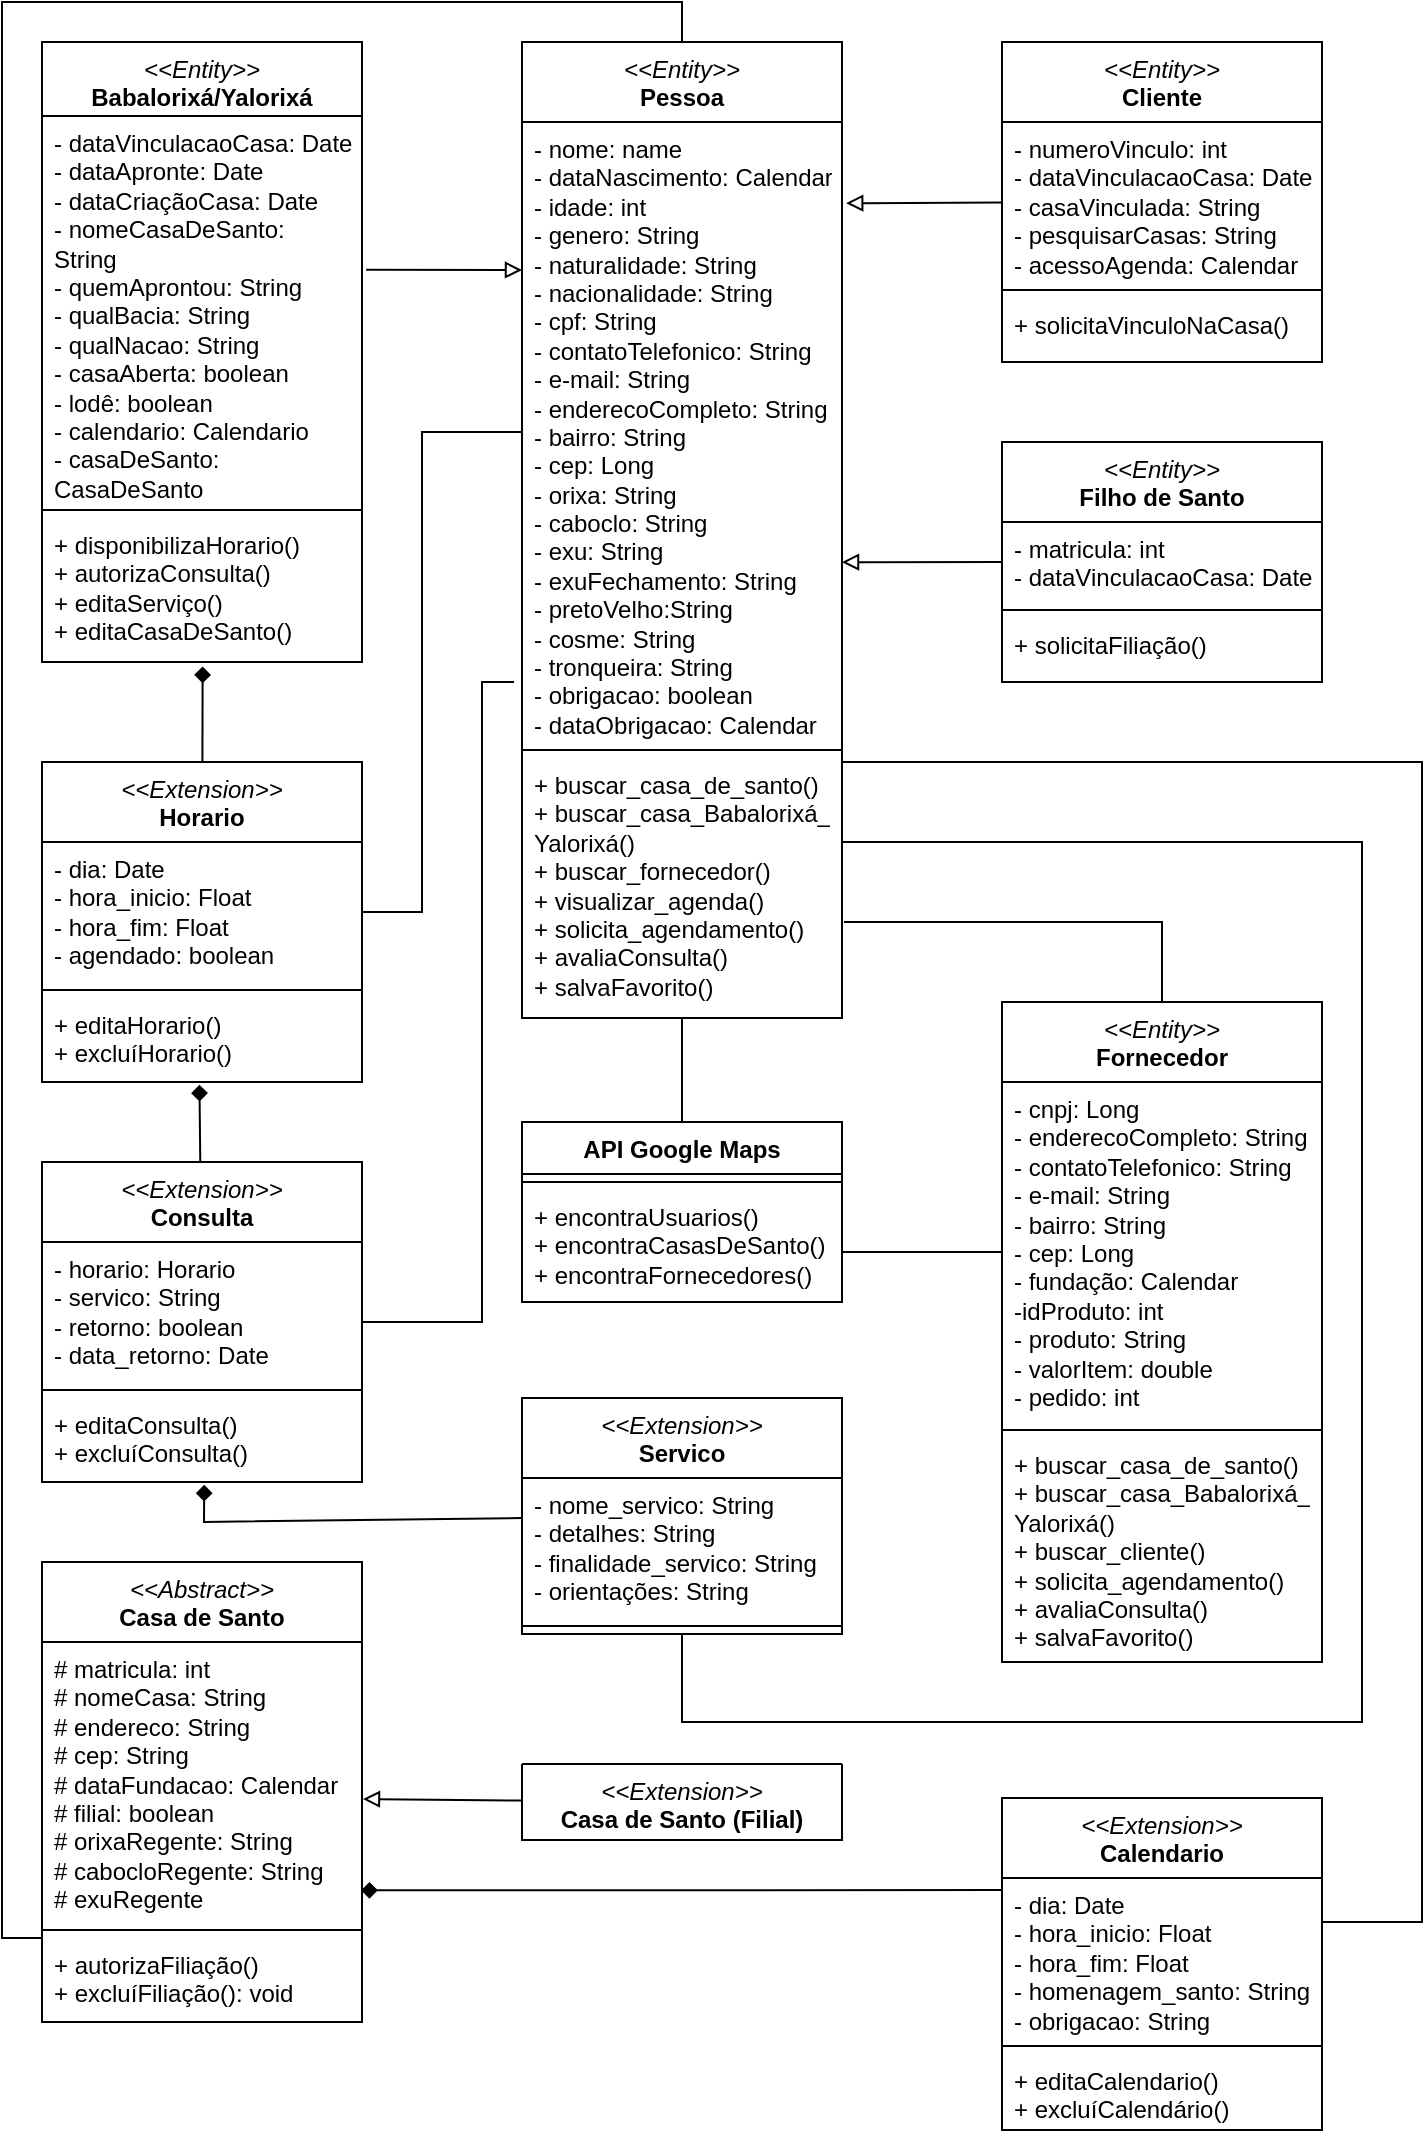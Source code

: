 <mxfile version="21.3.3" type="github">
  <diagram name="Página-1" id="P23FGd_YMV2X_4102htD">
    <mxGraphModel dx="1050" dy="581" grid="1" gridSize="10" guides="1" tooltips="1" connect="1" arrows="1" fold="1" page="1" pageScale="1" pageWidth="827" pageHeight="1169" math="0" shadow="0">
      <root>
        <mxCell id="0" />
        <mxCell id="1" parent="0" />
        <mxCell id="ky6dw8sqU-muRS27l1S1-1" value="&lt;i style=&quot;border-color: var(--border-color); font-weight: 400;&quot;&gt;&amp;lt;&amp;lt;Entity&amp;gt;&amp;gt;&lt;/i&gt;&lt;br&gt;Pessoa" style="swimlane;fontStyle=1;align=center;verticalAlign=top;childLayout=stackLayout;horizontal=1;startSize=40;horizontalStack=0;resizeParent=1;resizeParentMax=0;resizeLast=0;collapsible=1;marginBottom=0;whiteSpace=wrap;html=1;" parent="1" vertex="1">
          <mxGeometry x="320" y="80" width="160" height="488" as="geometry">
            <mxRectangle x="320" y="40" width="80" height="30" as="alternateBounds" />
          </mxGeometry>
        </mxCell>
        <mxCell id="ky6dw8sqU-muRS27l1S1-2" value="- nome: name&lt;br&gt;- dataNascimento: Calendar&lt;br&gt;- idade: int&lt;br&gt;- genero: String&lt;br&gt;- naturalidade: String&lt;br&gt;- nacionalidade: String&lt;br&gt;- cpf: String&lt;br&gt;- contatoTelefonico: String&lt;br&gt;- e-mail: String&lt;br&gt;- enderecoCompleto: String&lt;br&gt;- bairro: String&lt;br&gt;- cep: Long&lt;br&gt;- orixa: String&lt;br style=&quot;border-color: var(--border-color);&quot;&gt;- caboclo: String&lt;br style=&quot;border-color: var(--border-color);&quot;&gt;- exu: String&lt;br&gt;- exuFechamento: String&lt;br&gt;- pretoVelho:String&lt;br&gt;- cosme: String&lt;br&gt;- tronqueira: String&lt;br&gt;- obrigacao: boolean&lt;br&gt;- dataObrigacao: Calendar" style="text;strokeColor=none;fillColor=none;align=left;verticalAlign=top;spacingLeft=4;spacingRight=4;overflow=hidden;rotatable=0;points=[[0,0.5],[1,0.5]];portConstraint=eastwest;whiteSpace=wrap;html=1;" parent="ky6dw8sqU-muRS27l1S1-1" vertex="1">
          <mxGeometry y="40" width="160" height="310" as="geometry" />
        </mxCell>
        <mxCell id="ky6dw8sqU-muRS27l1S1-3" value="" style="line;strokeWidth=1;fillColor=none;align=left;verticalAlign=middle;spacingTop=-1;spacingLeft=3;spacingRight=3;rotatable=0;labelPosition=right;points=[];portConstraint=eastwest;strokeColor=inherit;" parent="ky6dw8sqU-muRS27l1S1-1" vertex="1">
          <mxGeometry y="350" width="160" height="8" as="geometry" />
        </mxCell>
        <mxCell id="ky6dw8sqU-muRS27l1S1-4" value="+ buscar_casa_de_santo()&lt;br&gt;+ buscar_casa_Babalorixá_&lt;br&gt;Yalorixá()&lt;br&gt;+ buscar_fornecedor()&lt;br&gt;+ visualizar_agenda()&lt;br&gt;+ solicita_agendamento()&lt;br&gt;+ avaliaConsulta()&lt;br&gt;+ salvaFavorito()" style="text;strokeColor=none;fillColor=none;align=left;verticalAlign=top;spacingLeft=4;spacingRight=4;overflow=hidden;rotatable=0;points=[[0,0.5],[1,0.5]];portConstraint=eastwest;whiteSpace=wrap;html=1;" parent="ky6dw8sqU-muRS27l1S1-1" vertex="1">
          <mxGeometry y="358" width="160" height="130" as="geometry" />
        </mxCell>
        <mxCell id="ky6dw8sqU-muRS27l1S1-80" style="rounded=0;orthogonalLoop=1;jettySize=auto;html=1;endArrow=block;endFill=0;entryX=1;entryY=0.71;entryDx=0;entryDy=0;entryPerimeter=0;" parent="1" source="ky6dw8sqU-muRS27l1S1-5" target="ky6dw8sqU-muRS27l1S1-2" edge="1">
          <mxGeometry relative="1" as="geometry">
            <mxPoint x="490" y="380" as="targetPoint" />
          </mxGeometry>
        </mxCell>
        <mxCell id="ky6dw8sqU-muRS27l1S1-5" value="&lt;i style=&quot;border-color: var(--border-color); font-weight: 400;&quot;&gt;&amp;lt;&amp;lt;Entity&amp;gt;&amp;gt;&lt;/i&gt;&lt;br&gt;Filho de Santo" style="swimlane;fontStyle=1;align=center;verticalAlign=top;childLayout=stackLayout;horizontal=1;startSize=40;horizontalStack=0;resizeParent=1;resizeParentMax=0;resizeLast=0;collapsible=1;marginBottom=0;whiteSpace=wrap;html=1;" parent="1" vertex="1">
          <mxGeometry x="560" y="280" width="160" height="120" as="geometry">
            <mxRectangle x="320" y="40" width="80" height="30" as="alternateBounds" />
          </mxGeometry>
        </mxCell>
        <mxCell id="ky6dw8sqU-muRS27l1S1-6" value="- matricula: int&lt;br&gt;- dataVinculacaoCasa: Date" style="text;strokeColor=none;fillColor=none;align=left;verticalAlign=top;spacingLeft=4;spacingRight=4;overflow=hidden;rotatable=0;points=[[0,0.5],[1,0.5]];portConstraint=eastwest;whiteSpace=wrap;html=1;" parent="ky6dw8sqU-muRS27l1S1-5" vertex="1">
          <mxGeometry y="40" width="160" height="40" as="geometry" />
        </mxCell>
        <mxCell id="ky6dw8sqU-muRS27l1S1-7" value="" style="line;strokeWidth=1;fillColor=none;align=left;verticalAlign=middle;spacingTop=-1;spacingLeft=3;spacingRight=3;rotatable=0;labelPosition=right;points=[];portConstraint=eastwest;strokeColor=inherit;" parent="ky6dw8sqU-muRS27l1S1-5" vertex="1">
          <mxGeometry y="80" width="160" height="8" as="geometry" />
        </mxCell>
        <mxCell id="ky6dw8sqU-muRS27l1S1-8" value="+ solicitaFiliação()" style="text;strokeColor=none;fillColor=none;align=left;verticalAlign=top;spacingLeft=4;spacingRight=4;overflow=hidden;rotatable=0;points=[[0,0.5],[1,0.5]];portConstraint=eastwest;whiteSpace=wrap;html=1;" parent="ky6dw8sqU-muRS27l1S1-5" vertex="1">
          <mxGeometry y="88" width="160" height="32" as="geometry" />
        </mxCell>
        <mxCell id="ky6dw8sqU-muRS27l1S1-9" value="&lt;i style=&quot;border-color: var(--border-color); font-weight: 400;&quot;&gt;&amp;lt;&amp;lt;Entity&amp;gt;&amp;gt;&lt;/i&gt;&lt;br&gt;Cliente" style="swimlane;fontStyle=1;align=center;verticalAlign=top;childLayout=stackLayout;horizontal=1;startSize=40;horizontalStack=0;resizeParent=1;resizeParentMax=0;resizeLast=0;collapsible=1;marginBottom=0;whiteSpace=wrap;html=1;" parent="1" vertex="1">
          <mxGeometry x="560" y="80" width="160" height="160" as="geometry" />
        </mxCell>
        <mxCell id="ky6dw8sqU-muRS27l1S1-10" value="- numeroVinculo: int&lt;br&gt;- dataVinculacaoCasa: Date&lt;br&gt;- casaVinculada: String&lt;br&gt;- pesquisarCasas: String&lt;br&gt;- acessoAgenda: Calendar" style="text;strokeColor=none;fillColor=none;align=left;verticalAlign=top;spacingLeft=4;spacingRight=4;overflow=hidden;rotatable=0;points=[[0,0.5],[1,0.5]];portConstraint=eastwest;whiteSpace=wrap;html=1;" parent="ky6dw8sqU-muRS27l1S1-9" vertex="1">
          <mxGeometry y="40" width="160" height="80" as="geometry" />
        </mxCell>
        <mxCell id="ky6dw8sqU-muRS27l1S1-11" value="" style="line;strokeWidth=1;fillColor=none;align=left;verticalAlign=middle;spacingTop=-1;spacingLeft=3;spacingRight=3;rotatable=0;labelPosition=right;points=[];portConstraint=eastwest;strokeColor=inherit;" parent="ky6dw8sqU-muRS27l1S1-9" vertex="1">
          <mxGeometry y="120" width="160" height="8" as="geometry" />
        </mxCell>
        <mxCell id="ky6dw8sqU-muRS27l1S1-12" value="+ solicitaVinculoNaCasa()" style="text;strokeColor=none;fillColor=none;align=left;verticalAlign=top;spacingLeft=4;spacingRight=4;overflow=hidden;rotatable=0;points=[[0,0.5],[1,0.5]];portConstraint=eastwest;whiteSpace=wrap;html=1;" parent="ky6dw8sqU-muRS27l1S1-9" vertex="1">
          <mxGeometry y="128" width="160" height="32" as="geometry" />
        </mxCell>
        <mxCell id="ky6dw8sqU-muRS27l1S1-99" style="edgeStyle=orthogonalEdgeStyle;rounded=0;orthogonalLoop=1;jettySize=auto;html=1;exitX=0.5;exitY=0;exitDx=0;exitDy=0;endArrow=none;endFill=0;" parent="1" source="ky6dw8sqU-muRS27l1S1-13" edge="1">
          <mxGeometry relative="1" as="geometry">
            <Array as="points">
              <mxPoint x="640" y="520" />
              <mxPoint x="481" y="520" />
            </Array>
            <mxPoint x="481" y="520" as="targetPoint" />
          </mxGeometry>
        </mxCell>
        <mxCell id="ky6dw8sqU-muRS27l1S1-13" value="&lt;i style=&quot;border-color: var(--border-color); font-weight: 400;&quot;&gt;&amp;lt;&amp;lt;Entity&amp;gt;&amp;gt;&lt;/i&gt;&lt;br&gt;Fornecedor" style="swimlane;fontStyle=1;align=center;verticalAlign=top;childLayout=stackLayout;horizontal=1;startSize=40;horizontalStack=0;resizeParent=1;resizeParentMax=0;resizeLast=0;collapsible=1;marginBottom=0;whiteSpace=wrap;html=1;" parent="1" vertex="1">
          <mxGeometry x="560" y="560" width="160" height="330" as="geometry" />
        </mxCell>
        <mxCell id="ky6dw8sqU-muRS27l1S1-14" value="- cnpj: Long&lt;br&gt;- enderecoCompleto: String&lt;br&gt;- contatoTelefonico: String&lt;br&gt;- e-mail: String&lt;br&gt;- bairro: String&lt;br style=&quot;border-color: var(--border-color);&quot;&gt;- cep: Long&lt;br&gt;- fundação: Calendar&lt;br&gt;-idProduto: int&lt;br&gt;- produto: String&lt;br&gt;- valorItem: double&lt;br&gt;- pedido: int" style="text;strokeColor=none;fillColor=none;align=left;verticalAlign=top;spacingLeft=4;spacingRight=4;overflow=hidden;rotatable=0;points=[[0,0.5],[1,0.5]];portConstraint=eastwest;whiteSpace=wrap;html=1;" parent="ky6dw8sqU-muRS27l1S1-13" vertex="1">
          <mxGeometry y="40" width="160" height="170" as="geometry" />
        </mxCell>
        <mxCell id="ky6dw8sqU-muRS27l1S1-15" value="" style="line;strokeWidth=1;fillColor=none;align=left;verticalAlign=middle;spacingTop=-1;spacingLeft=3;spacingRight=3;rotatable=0;labelPosition=right;points=[];portConstraint=eastwest;strokeColor=inherit;" parent="ky6dw8sqU-muRS27l1S1-13" vertex="1">
          <mxGeometry y="210" width="160" height="8" as="geometry" />
        </mxCell>
        <mxCell id="ky6dw8sqU-muRS27l1S1-16" value="+ buscar_casa_de_santo()&lt;br&gt;+ buscar_casa_Babalorixá_&lt;br&gt;Yalorixá()&lt;br&gt;+ buscar_cliente()&lt;br&gt;+ solicita_agendamento()&lt;br&gt;+ avaliaConsulta()&lt;br&gt;+ salvaFavorito()" style="text;strokeColor=none;fillColor=none;align=left;verticalAlign=top;spacingLeft=4;spacingRight=4;overflow=hidden;rotatable=0;points=[[0,0.5],[1,0.5]];portConstraint=eastwest;whiteSpace=wrap;html=1;" parent="ky6dw8sqU-muRS27l1S1-13" vertex="1">
          <mxGeometry y="218" width="160" height="112" as="geometry" />
        </mxCell>
        <mxCell id="ky6dw8sqU-muRS27l1S1-78" style="rounded=0;orthogonalLoop=1;jettySize=auto;html=1;endArrow=block;endFill=0;exitX=1.013;exitY=0.398;exitDx=0;exitDy=0;exitPerimeter=0;" parent="1" source="ky6dw8sqU-muRS27l1S1-18" edge="1">
          <mxGeometry relative="1" as="geometry">
            <mxPoint x="320" y="194" as="targetPoint" />
          </mxGeometry>
        </mxCell>
        <mxCell id="ky6dw8sqU-muRS27l1S1-17" value="&lt;i style=&quot;font-weight: normal;&quot;&gt;&amp;lt;&amp;lt;Entity&amp;gt;&amp;gt;&lt;br&gt;&lt;/i&gt;Babalorixá/Yalorixá" style="swimlane;fontStyle=1;align=center;verticalAlign=top;childLayout=stackLayout;horizontal=1;startSize=37;horizontalStack=0;resizeParent=1;resizeParentMax=0;resizeLast=0;collapsible=1;marginBottom=0;whiteSpace=wrap;html=1;" parent="1" vertex="1">
          <mxGeometry x="80" y="80" width="160" height="310" as="geometry" />
        </mxCell>
        <mxCell id="ky6dw8sqU-muRS27l1S1-18" value="- dataVinculacaoCasa: Date&lt;br style=&quot;border-color: var(--border-color);&quot;&gt;- dataApronte: Date&lt;br&gt;- dataCriaçãoCasa: Date&lt;br&gt;- nomeCasaDeSanto: String&lt;br&gt;- quemAprontou: String&lt;br&gt;- qualBacia: String&lt;br&gt;- qualNacao: String&lt;br&gt;- casaAberta: boolean&lt;br&gt;- lodê: boolean&lt;br&gt;- calendario: Calendario&lt;br&gt;- casaDeSanto: CasaDeSanto" style="text;strokeColor=none;fillColor=none;align=left;verticalAlign=top;spacingLeft=4;spacingRight=4;overflow=hidden;rotatable=0;points=[[0,0.5],[1,0.5]];portConstraint=eastwest;whiteSpace=wrap;html=1;" parent="ky6dw8sqU-muRS27l1S1-17" vertex="1">
          <mxGeometry y="37" width="160" height="193" as="geometry" />
        </mxCell>
        <mxCell id="ky6dw8sqU-muRS27l1S1-19" value="" style="line;strokeWidth=1;fillColor=none;align=left;verticalAlign=middle;spacingTop=-1;spacingLeft=3;spacingRight=3;rotatable=0;labelPosition=right;points=[];portConstraint=eastwest;strokeColor=inherit;" parent="ky6dw8sqU-muRS27l1S1-17" vertex="1">
          <mxGeometry y="230" width="160" height="8" as="geometry" />
        </mxCell>
        <mxCell id="ky6dw8sqU-muRS27l1S1-20" value="+ disponibilizaHorario()&lt;br&gt;+ autorizaConsulta()&lt;br&gt;+ editaServiço()&lt;br&gt;+ editaCasaDeSanto()" style="text;strokeColor=none;fillColor=none;align=left;verticalAlign=top;spacingLeft=4;spacingRight=4;overflow=hidden;rotatable=0;points=[[0,0.5],[1,0.5]];portConstraint=eastwest;whiteSpace=wrap;html=1;" parent="ky6dw8sqU-muRS27l1S1-17" vertex="1">
          <mxGeometry y="238" width="160" height="72" as="geometry" />
        </mxCell>
        <mxCell id="ky6dw8sqU-muRS27l1S1-21" value="&lt;span style=&quot;font-weight: normal;&quot;&gt;&lt;i&gt;&amp;lt;&amp;lt;Abstract&amp;gt;&amp;gt;&lt;/i&gt;&lt;/span&gt;&lt;br&gt;Casa de Santo" style="swimlane;fontStyle=1;align=center;verticalAlign=top;childLayout=stackLayout;horizontal=1;startSize=40;horizontalStack=0;resizeParent=1;resizeParentMax=0;resizeLast=0;collapsible=1;marginBottom=0;whiteSpace=wrap;html=1;" parent="1" vertex="1">
          <mxGeometry x="80" y="840" width="160" height="230" as="geometry" />
        </mxCell>
        <mxCell id="ky6dw8sqU-muRS27l1S1-22" value="# matricula: int&lt;br&gt;# nomeCasa: String&lt;br&gt;# endereco: String&lt;br&gt;# cep: String&lt;br&gt;# dataFundacao: Calendar&lt;br&gt;# filial: boolean&lt;br&gt;# orixaRegente: String&lt;br&gt;# cabocloRegente: String&lt;br&gt;# exuRegente" style="text;strokeColor=none;fillColor=none;align=left;verticalAlign=top;spacingLeft=4;spacingRight=4;overflow=hidden;rotatable=0;points=[[0,0.5],[1,0.5]];portConstraint=eastwest;whiteSpace=wrap;html=1;" parent="ky6dw8sqU-muRS27l1S1-21" vertex="1">
          <mxGeometry y="40" width="160" height="140" as="geometry" />
        </mxCell>
        <mxCell id="ky6dw8sqU-muRS27l1S1-23" value="" style="line;strokeWidth=1;fillColor=none;align=left;verticalAlign=middle;spacingTop=-1;spacingLeft=3;spacingRight=3;rotatable=0;labelPosition=right;points=[];portConstraint=eastwest;strokeColor=inherit;" parent="ky6dw8sqU-muRS27l1S1-21" vertex="1">
          <mxGeometry y="180" width="160" height="8" as="geometry" />
        </mxCell>
        <mxCell id="ky6dw8sqU-muRS27l1S1-24" value="+ autorizaFiliação()&lt;br&gt;+ excluíFiliação(): void" style="text;strokeColor=none;fillColor=none;align=left;verticalAlign=top;spacingLeft=4;spacingRight=4;overflow=hidden;rotatable=0;points=[[0,0.5],[1,0.5]];portConstraint=eastwest;whiteSpace=wrap;html=1;" parent="ky6dw8sqU-muRS27l1S1-21" vertex="1">
          <mxGeometry y="188" width="160" height="42" as="geometry" />
        </mxCell>
        <mxCell id="ky6dw8sqU-muRS27l1S1-83" style="rounded=0;orthogonalLoop=1;jettySize=auto;html=1;endArrow=block;endFill=0;entryX=1.003;entryY=0.561;entryDx=0;entryDy=0;entryPerimeter=0;" parent="1" source="ky6dw8sqU-muRS27l1S1-25" target="ky6dw8sqU-muRS27l1S1-22" edge="1">
          <mxGeometry relative="1" as="geometry">
            <mxPoint x="240" y="1091" as="targetPoint" />
          </mxGeometry>
        </mxCell>
        <mxCell id="ky6dw8sqU-muRS27l1S1-25" value="&lt;span style=&quot;font-weight: normal;&quot;&gt;&lt;i&gt;&amp;lt;&amp;lt;Extension&amp;gt;&amp;gt;&lt;/i&gt;&lt;/span&gt;&lt;br&gt;Casa de Santo (Filial)" style="swimlane;fontStyle=1;align=center;verticalAlign=top;childLayout=stackLayout;horizontal=1;startSize=0;horizontalStack=0;resizeParent=1;resizeParentMax=0;resizeLast=0;collapsible=1;marginBottom=0;whiteSpace=wrap;html=1;" parent="1" vertex="1" collapsed="1">
          <mxGeometry x="320" y="941" width="160" height="38" as="geometry">
            <mxRectangle x="80" y="360" width="160" height="86" as="alternateBounds" />
          </mxGeometry>
        </mxCell>
        <mxCell id="ky6dw8sqU-muRS27l1S1-26" value="+ field: type" style="text;strokeColor=none;fillColor=none;align=left;verticalAlign=top;spacingLeft=4;spacingRight=4;overflow=hidden;rotatable=0;points=[[0,0.5],[1,0.5]];portConstraint=eastwest;whiteSpace=wrap;html=1;" parent="ky6dw8sqU-muRS27l1S1-25" vertex="1">
          <mxGeometry y="26" width="160" height="26" as="geometry" />
        </mxCell>
        <mxCell id="ky6dw8sqU-muRS27l1S1-27" value="" style="line;strokeWidth=1;fillColor=none;align=left;verticalAlign=middle;spacingTop=-1;spacingLeft=3;spacingRight=3;rotatable=0;labelPosition=right;points=[];portConstraint=eastwest;strokeColor=inherit;" parent="ky6dw8sqU-muRS27l1S1-25" vertex="1">
          <mxGeometry y="52" width="160" height="8" as="geometry" />
        </mxCell>
        <mxCell id="ky6dw8sqU-muRS27l1S1-28" value="+ method(type): type" style="text;strokeColor=none;fillColor=none;align=left;verticalAlign=top;spacingLeft=4;spacingRight=4;overflow=hidden;rotatable=0;points=[[0,0.5],[1,0.5]];portConstraint=eastwest;whiteSpace=wrap;html=1;" parent="ky6dw8sqU-muRS27l1S1-25" vertex="1">
          <mxGeometry y="60" width="160" height="26" as="geometry" />
        </mxCell>
        <mxCell id="ky6dw8sqU-muRS27l1S1-81" style="edgeStyle=orthogonalEdgeStyle;rounded=0;orthogonalLoop=1;jettySize=auto;html=1;entryX=0.5;entryY=1;entryDx=0;entryDy=0;endArrow=none;endFill=0;exitX=0.5;exitY=0;exitDx=0;exitDy=0;" parent="1" source="ky6dw8sqU-muRS27l1S1-103" target="ky6dw8sqU-muRS27l1S1-1" edge="1">
          <mxGeometry relative="1" as="geometry">
            <mxPoint x="400" y="640" as="sourcePoint" />
          </mxGeometry>
        </mxCell>
        <mxCell id="ky6dw8sqU-muRS27l1S1-87" style="rounded=0;orthogonalLoop=1;jettySize=auto;html=1;endArrow=diamond;endFill=1;entryX=0.502;entryY=1.031;entryDx=0;entryDy=0;entryPerimeter=0;" parent="1" source="ky6dw8sqU-muRS27l1S1-62" target="ky6dw8sqU-muRS27l1S1-20" edge="1">
          <mxGeometry relative="1" as="geometry">
            <mxPoint x="160" y="330" as="targetPoint" />
          </mxGeometry>
        </mxCell>
        <mxCell id="ky6dw8sqU-muRS27l1S1-62" value="&lt;i style=&quot;font-weight: 400;&quot;&gt;&amp;lt;&amp;lt;Extension&amp;gt;&amp;gt;&lt;/i&gt;&lt;br&gt;Horario" style="swimlane;fontStyle=1;align=center;verticalAlign=top;childLayout=stackLayout;horizontal=1;startSize=40;horizontalStack=0;resizeParent=1;resizeParentMax=0;resizeLast=0;collapsible=1;marginBottom=0;whiteSpace=wrap;html=1;" parent="1" vertex="1">
          <mxGeometry x="80" y="440" width="160" height="160" as="geometry" />
        </mxCell>
        <mxCell id="ky6dw8sqU-muRS27l1S1-63" value="- dia: Date&lt;br&gt;-&amp;nbsp;hora_inicio: Float&lt;br&gt;-&amp;nbsp;hora_fim: Float&lt;br&gt;-&amp;nbsp;agendado: boolean" style="text;strokeColor=none;fillColor=none;align=left;verticalAlign=top;spacingLeft=4;spacingRight=4;overflow=hidden;rotatable=0;points=[[0,0.5],[1,0.5]];portConstraint=eastwest;whiteSpace=wrap;html=1;" parent="ky6dw8sqU-muRS27l1S1-62" vertex="1">
          <mxGeometry y="40" width="160" height="70" as="geometry" />
        </mxCell>
        <mxCell id="ky6dw8sqU-muRS27l1S1-64" value="" style="line;strokeWidth=1;fillColor=none;align=left;verticalAlign=middle;spacingTop=-1;spacingLeft=3;spacingRight=3;rotatable=0;labelPosition=right;points=[];portConstraint=eastwest;strokeColor=inherit;" parent="ky6dw8sqU-muRS27l1S1-62" vertex="1">
          <mxGeometry y="110" width="160" height="8" as="geometry" />
        </mxCell>
        <mxCell id="ky6dw8sqU-muRS27l1S1-65" value="+ editaHorario()&lt;br&gt;+ excluíHorario()" style="text;strokeColor=none;fillColor=none;align=left;verticalAlign=top;spacingLeft=4;spacingRight=4;overflow=hidden;rotatable=0;points=[[0,0.5],[1,0.5]];portConstraint=eastwest;whiteSpace=wrap;html=1;" parent="ky6dw8sqU-muRS27l1S1-62" vertex="1">
          <mxGeometry y="118" width="160" height="42" as="geometry" />
        </mxCell>
        <mxCell id="ky6dw8sqU-muRS27l1S1-85" style="rounded=0;orthogonalLoop=1;jettySize=auto;html=1;entryX=0.492;entryY=1.033;entryDx=0;entryDy=0;entryPerimeter=0;endArrow=diamond;endFill=1;" parent="1" source="ky6dw8sqU-muRS27l1S1-66" target="ky6dw8sqU-muRS27l1S1-65" edge="1">
          <mxGeometry relative="1" as="geometry" />
        </mxCell>
        <mxCell id="ky6dw8sqU-muRS27l1S1-66" value="&lt;i style=&quot;font-weight: 400;&quot;&gt;&amp;lt;&amp;lt;Extension&amp;gt;&amp;gt;&lt;/i&gt;&lt;br&gt;Consulta" style="swimlane;fontStyle=1;align=center;verticalAlign=top;childLayout=stackLayout;horizontal=1;startSize=40;horizontalStack=0;resizeParent=1;resizeParentMax=0;resizeLast=0;collapsible=1;marginBottom=0;whiteSpace=wrap;html=1;" parent="1" vertex="1">
          <mxGeometry x="80" y="640" width="160" height="160" as="geometry" />
        </mxCell>
        <mxCell id="ky6dw8sqU-muRS27l1S1-67" value="- horario: Horario&lt;br&gt;- servico: String&lt;br&gt;- retorno: boolean&lt;br&gt;- data_retorno: Date" style="text;strokeColor=none;fillColor=none;align=left;verticalAlign=top;spacingLeft=4;spacingRight=4;overflow=hidden;rotatable=0;points=[[0,0.5],[1,0.5]];portConstraint=eastwest;whiteSpace=wrap;html=1;" parent="ky6dw8sqU-muRS27l1S1-66" vertex="1">
          <mxGeometry y="40" width="160" height="70" as="geometry" />
        </mxCell>
        <mxCell id="ky6dw8sqU-muRS27l1S1-68" value="" style="line;strokeWidth=1;fillColor=none;align=left;verticalAlign=middle;spacingTop=-1;spacingLeft=3;spacingRight=3;rotatable=0;labelPosition=right;points=[];portConstraint=eastwest;strokeColor=inherit;" parent="ky6dw8sqU-muRS27l1S1-66" vertex="1">
          <mxGeometry y="110" width="160" height="8" as="geometry" />
        </mxCell>
        <mxCell id="ky6dw8sqU-muRS27l1S1-69" value="+ editaConsulta()&lt;br&gt;+ excluíConsulta()" style="text;strokeColor=none;fillColor=none;align=left;verticalAlign=top;spacingLeft=4;spacingRight=4;overflow=hidden;rotatable=0;points=[[0,0.5],[1,0.5]];portConstraint=eastwest;whiteSpace=wrap;html=1;" parent="ky6dw8sqU-muRS27l1S1-66" vertex="1">
          <mxGeometry y="118" width="160" height="42" as="geometry" />
        </mxCell>
        <mxCell id="ky6dw8sqU-muRS27l1S1-100" style="edgeStyle=orthogonalEdgeStyle;rounded=0;orthogonalLoop=1;jettySize=auto;html=1;endArrow=none;endFill=0;" parent="1" source="ky6dw8sqU-muRS27l1S1-70" edge="1">
          <mxGeometry relative="1" as="geometry">
            <Array as="points">
              <mxPoint x="770" y="1020" />
              <mxPoint x="770" y="440" />
            </Array>
            <mxPoint x="480" y="440" as="targetPoint" />
          </mxGeometry>
        </mxCell>
        <mxCell id="ky6dw8sqU-muRS27l1S1-70" value="&lt;i style=&quot;font-weight: 400;&quot;&gt;&amp;lt;&amp;lt;Extension&amp;gt;&amp;gt;&lt;/i&gt;&lt;br&gt;Calendario" style="swimlane;fontStyle=1;align=center;verticalAlign=top;childLayout=stackLayout;horizontal=1;startSize=40;horizontalStack=0;resizeParent=1;resizeParentMax=0;resizeLast=0;collapsible=1;marginBottom=0;whiteSpace=wrap;html=1;" parent="1" vertex="1">
          <mxGeometry x="560" y="958" width="160" height="166" as="geometry" />
        </mxCell>
        <mxCell id="ky6dw8sqU-muRS27l1S1-71" value="- dia: Date&lt;br&gt;-&amp;nbsp;hora_inicio: Float&lt;br&gt;-&amp;nbsp;hora_fim: Float&lt;br&gt;-&amp;nbsp;homenagem_santo: String&lt;br&gt;- obrigacao: String" style="text;strokeColor=none;fillColor=none;align=left;verticalAlign=top;spacingLeft=4;spacingRight=4;overflow=hidden;rotatable=0;points=[[0,0.5],[1,0.5]];portConstraint=eastwest;whiteSpace=wrap;html=1;" parent="ky6dw8sqU-muRS27l1S1-70" vertex="1">
          <mxGeometry y="40" width="160" height="80" as="geometry" />
        </mxCell>
        <mxCell id="ky6dw8sqU-muRS27l1S1-72" value="" style="line;strokeWidth=1;fillColor=none;align=left;verticalAlign=middle;spacingTop=-1;spacingLeft=3;spacingRight=3;rotatable=0;labelPosition=right;points=[];portConstraint=eastwest;strokeColor=inherit;" parent="ky6dw8sqU-muRS27l1S1-70" vertex="1">
          <mxGeometry y="120" width="160" height="8" as="geometry" />
        </mxCell>
        <mxCell id="ky6dw8sqU-muRS27l1S1-73" value="+ editaCalendario()&lt;br&gt;+ excluíCalendário()" style="text;strokeColor=none;fillColor=none;align=left;verticalAlign=top;spacingLeft=4;spacingRight=4;overflow=hidden;rotatable=0;points=[[0,0.5],[1,0.5]];portConstraint=eastwest;whiteSpace=wrap;html=1;" parent="ky6dw8sqU-muRS27l1S1-70" vertex="1">
          <mxGeometry y="128" width="160" height="38" as="geometry" />
        </mxCell>
        <mxCell id="aVG05qvqaF-XcNtc8_lp-1" style="rounded=0;orthogonalLoop=1;jettySize=auto;html=1;endArrow=diamond;endFill=1;entryX=0.507;entryY=1.033;entryDx=0;entryDy=0;entryPerimeter=0;" parent="1" source="ky6dw8sqU-muRS27l1S1-74" target="ky6dw8sqU-muRS27l1S1-69" edge="1">
          <mxGeometry relative="1" as="geometry">
            <mxPoint x="160" y="870" as="targetPoint" />
            <Array as="points">
              <mxPoint x="161" y="820" />
            </Array>
          </mxGeometry>
        </mxCell>
        <mxCell id="ky6dw8sqU-muRS27l1S1-74" value="&lt;i style=&quot;font-weight: 400;&quot;&gt;&amp;lt;&amp;lt;Extension&amp;gt;&amp;gt;&lt;/i&gt;&lt;br&gt;Servico" style="swimlane;fontStyle=1;align=center;verticalAlign=top;childLayout=stackLayout;horizontal=1;startSize=40;horizontalStack=0;resizeParent=1;resizeParentMax=0;resizeLast=0;collapsible=1;marginBottom=0;whiteSpace=wrap;html=1;" parent="1" vertex="1">
          <mxGeometry x="320" y="758" width="160" height="118" as="geometry" />
        </mxCell>
        <mxCell id="ky6dw8sqU-muRS27l1S1-75" value="- nome_servico: String&lt;br&gt;- detalhes: String&lt;br&gt;- finalidade_servico: String&lt;br&gt;- orientações: String" style="text;strokeColor=none;fillColor=none;align=left;verticalAlign=top;spacingLeft=4;spacingRight=4;overflow=hidden;rotatable=0;points=[[0,0.5],[1,0.5]];portConstraint=eastwest;whiteSpace=wrap;html=1;" parent="ky6dw8sqU-muRS27l1S1-74" vertex="1">
          <mxGeometry y="40" width="160" height="70" as="geometry" />
        </mxCell>
        <mxCell id="ky6dw8sqU-muRS27l1S1-76" value="" style="line;strokeWidth=1;fillColor=none;align=left;verticalAlign=middle;spacingTop=-1;spacingLeft=3;spacingRight=3;rotatable=0;labelPosition=right;points=[];portConstraint=eastwest;strokeColor=inherit;" parent="ky6dw8sqU-muRS27l1S1-74" vertex="1">
          <mxGeometry y="110" width="160" height="8" as="geometry" />
        </mxCell>
        <mxCell id="ky6dw8sqU-muRS27l1S1-79" style="rounded=0;orthogonalLoop=1;jettySize=auto;html=1;entryX=1.013;entryY=0.131;entryDx=0;entryDy=0;entryPerimeter=0;endArrow=block;endFill=0;" parent="1" source="ky6dw8sqU-muRS27l1S1-10" target="ky6dw8sqU-muRS27l1S1-2" edge="1">
          <mxGeometry relative="1" as="geometry" />
        </mxCell>
        <mxCell id="ky6dw8sqU-muRS27l1S1-84" style="rounded=0;orthogonalLoop=1;jettySize=auto;html=1;endArrow=diamond;endFill=1;edgeStyle=orthogonalEdgeStyle;entryX=0.997;entryY=0.887;entryDx=0;entryDy=0;entryPerimeter=0;" parent="1" target="ky6dw8sqU-muRS27l1S1-22" edge="1">
          <mxGeometry relative="1" as="geometry">
            <mxPoint x="560" y="1004" as="sourcePoint" />
            <mxPoint x="241" y="1035" as="targetPoint" />
            <Array as="points">
              <mxPoint x="560" y="1004" />
            </Array>
          </mxGeometry>
        </mxCell>
        <mxCell id="ky6dw8sqU-muRS27l1S1-94" style="edgeStyle=orthogonalEdgeStyle;rounded=0;orthogonalLoop=1;jettySize=auto;html=1;entryX=0;entryY=0.5;entryDx=0;entryDy=0;endArrow=none;endFill=0;exitX=0.5;exitY=0;exitDx=0;exitDy=0;" parent="1" source="ky6dw8sqU-muRS27l1S1-1" target="ky6dw8sqU-muRS27l1S1-22" edge="1">
          <mxGeometry relative="1" as="geometry">
            <Array as="points">
              <mxPoint x="400" y="60" />
              <mxPoint x="60" y="60" />
              <mxPoint x="60" y="1028" />
              <mxPoint x="80" y="1028" />
            </Array>
          </mxGeometry>
        </mxCell>
        <mxCell id="ky6dw8sqU-muRS27l1S1-95" style="edgeStyle=orthogonalEdgeStyle;rounded=0;orthogonalLoop=1;jettySize=auto;html=1;entryX=1;entryY=0.5;entryDx=0;entryDy=0;endArrow=none;endFill=0;" parent="1" source="ky6dw8sqU-muRS27l1S1-2" target="ky6dw8sqU-muRS27l1S1-63" edge="1">
          <mxGeometry relative="1" as="geometry">
            <Array as="points">
              <mxPoint x="270" y="275" />
              <mxPoint x="270" y="515" />
            </Array>
          </mxGeometry>
        </mxCell>
        <mxCell id="ky6dw8sqU-muRS27l1S1-96" style="edgeStyle=orthogonalEdgeStyle;rounded=0;orthogonalLoop=1;jettySize=auto;html=1;endArrow=none;endFill=0;" parent="1" edge="1">
          <mxGeometry relative="1" as="geometry">
            <mxPoint x="316" y="400" as="sourcePoint" />
            <Array as="points">
              <mxPoint x="300" y="400" />
              <mxPoint x="300" y="720" />
              <mxPoint x="240" y="720" />
            </Array>
            <mxPoint x="240" y="760" as="targetPoint" />
          </mxGeometry>
        </mxCell>
        <mxCell id="ky6dw8sqU-muRS27l1S1-102" style="edgeStyle=orthogonalEdgeStyle;rounded=0;orthogonalLoop=1;jettySize=auto;html=1;entryX=1;entryY=0.5;entryDx=0;entryDy=0;endArrow=none;endFill=0;exitX=0.5;exitY=1;exitDx=0;exitDy=0;" parent="1" source="ky6dw8sqU-muRS27l1S1-74" target="ky6dw8sqU-muRS27l1S1-4" edge="1">
          <mxGeometry relative="1" as="geometry">
            <mxPoint x="483" y="850" as="sourcePoint" />
            <Array as="points">
              <mxPoint x="400" y="920" />
              <mxPoint x="740" y="920" />
              <mxPoint x="740" y="480" />
              <mxPoint x="480" y="480" />
            </Array>
          </mxGeometry>
        </mxCell>
        <mxCell id="ky6dw8sqU-muRS27l1S1-103" value="API Google Maps" style="swimlane;fontStyle=1;align=center;verticalAlign=top;childLayout=stackLayout;horizontal=1;startSize=26;horizontalStack=0;resizeParent=1;resizeParentMax=0;resizeLast=0;collapsible=1;marginBottom=0;whiteSpace=wrap;html=1;" parent="1" vertex="1">
          <mxGeometry x="320" y="620" width="160" height="90" as="geometry" />
        </mxCell>
        <mxCell id="ky6dw8sqU-muRS27l1S1-105" value="" style="line;strokeWidth=1;fillColor=none;align=left;verticalAlign=middle;spacingTop=-1;spacingLeft=3;spacingRight=3;rotatable=0;labelPosition=right;points=[];portConstraint=eastwest;strokeColor=inherit;" parent="ky6dw8sqU-muRS27l1S1-103" vertex="1">
          <mxGeometry y="26" width="160" height="8" as="geometry" />
        </mxCell>
        <mxCell id="ky6dw8sqU-muRS27l1S1-106" value="+ encontraUsuarios()&lt;br&gt;+ encontraCasasDeSanto()&lt;br&gt;+ encontraFornecedores()" style="text;strokeColor=none;fillColor=none;align=left;verticalAlign=top;spacingLeft=4;spacingRight=4;overflow=hidden;rotatable=0;points=[[0,0.5],[1,0.5]];portConstraint=eastwest;whiteSpace=wrap;html=1;" parent="ky6dw8sqU-muRS27l1S1-103" vertex="1">
          <mxGeometry y="34" width="160" height="56" as="geometry" />
        </mxCell>
        <mxCell id="ky6dw8sqU-muRS27l1S1-107" style="rounded=0;orthogonalLoop=1;jettySize=auto;html=1;endArrow=none;endFill=0;entryX=0;entryY=0.5;entryDx=0;entryDy=0;" parent="1" target="ky6dw8sqU-muRS27l1S1-14" edge="1">
          <mxGeometry relative="1" as="geometry">
            <mxPoint x="480" y="685" as="sourcePoint" />
            <mxPoint x="560" y="662" as="targetPoint" />
          </mxGeometry>
        </mxCell>
      </root>
    </mxGraphModel>
  </diagram>
</mxfile>
